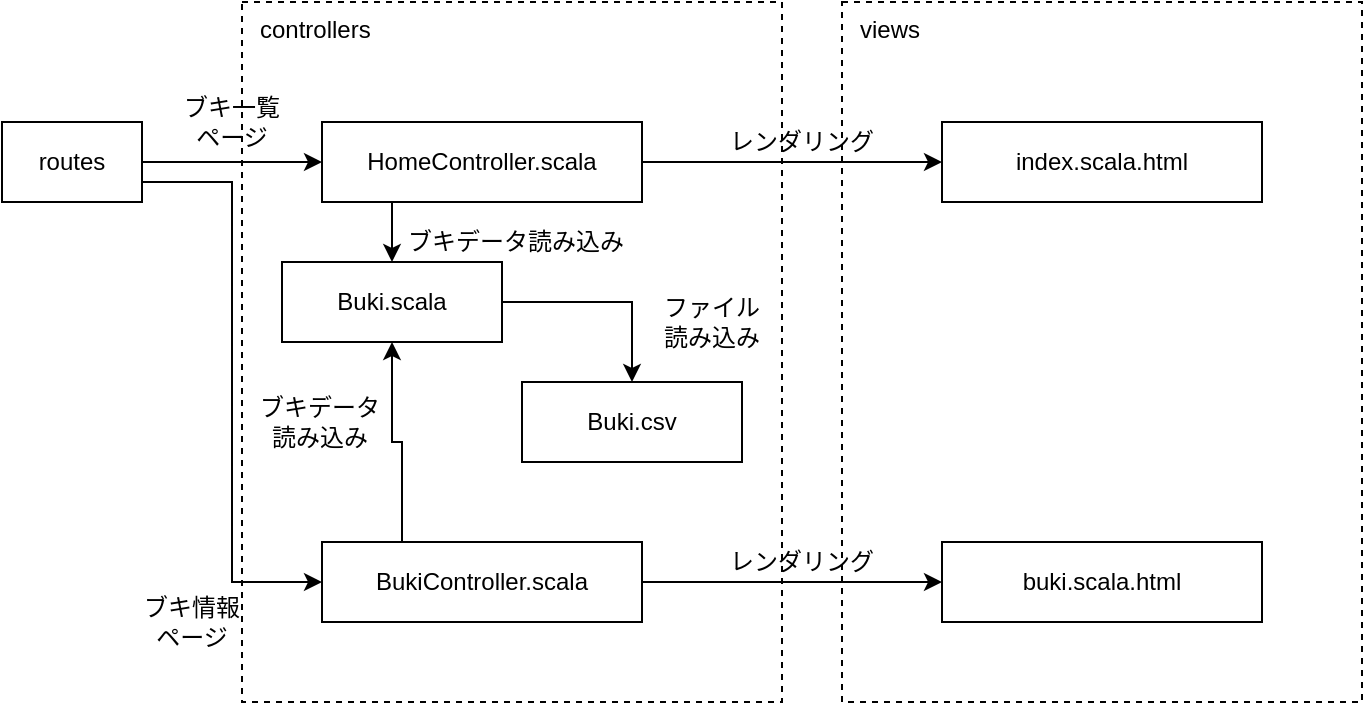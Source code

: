 <mxfile version="15.0.3" type="device"><diagram id="2evTISs4As_Osigz28Ib" name="Page-1"><mxGraphModel dx="782" dy="436" grid="1" gridSize="10" guides="1" tooltips="1" connect="1" arrows="1" fold="1" page="1" pageScale="1" pageWidth="827" pageHeight="1169" math="0" shadow="0"><root><mxCell id="0"/><mxCell id="1" parent="0"/><mxCell id="PBtcFBOa3d539LUH0_ny-7" style="edgeStyle=orthogonalEdgeStyle;rounded=0;orthogonalLoop=1;jettySize=auto;html=1;exitX=1;exitY=0.5;exitDx=0;exitDy=0;entryX=0;entryY=0.5;entryDx=0;entryDy=0;" edge="1" parent="1" source="YP35m89-wQ5jMh26i7Gb-1" target="PBtcFBOa3d539LUH0_ny-3"><mxGeometry relative="1" as="geometry"/></mxCell><mxCell id="PBtcFBOa3d539LUH0_ny-8" style="edgeStyle=orthogonalEdgeStyle;rounded=0;orthogonalLoop=1;jettySize=auto;html=1;exitX=1;exitY=0.75;exitDx=0;exitDy=0;entryX=0;entryY=0.5;entryDx=0;entryDy=0;" edge="1" parent="1" source="YP35m89-wQ5jMh26i7Gb-1" target="PBtcFBOa3d539LUH0_ny-4"><mxGeometry relative="1" as="geometry"/></mxCell><mxCell id="YP35m89-wQ5jMh26i7Gb-1" value="routes" style="rounded=0;whiteSpace=wrap;html=1;" parent="1" vertex="1"><mxGeometry x="80" y="110" width="70" height="40" as="geometry"/></mxCell><mxCell id="PBtcFBOa3d539LUH0_ny-1" value="controllers" style="rounded=0;whiteSpace=wrap;html=1;dashed=1;fillColor=none;align=left;verticalAlign=top;spacingLeft=7;" vertex="1" parent="1"><mxGeometry x="200" y="50" width="270" height="350" as="geometry"/></mxCell><mxCell id="PBtcFBOa3d539LUH0_ny-2" value="views" style="rounded=0;whiteSpace=wrap;html=1;dashed=1;fillColor=none;align=left;verticalAlign=top;spacingLeft=7;" vertex="1" parent="1"><mxGeometry x="500" y="50" width="260" height="350" as="geometry"/></mxCell><mxCell id="PBtcFBOa3d539LUH0_ny-10" style="edgeStyle=orthogonalEdgeStyle;rounded=0;orthogonalLoop=1;jettySize=auto;html=1;exitX=0.25;exitY=1;exitDx=0;exitDy=0;entryX=0.5;entryY=0;entryDx=0;entryDy=0;" edge="1" parent="1" source="PBtcFBOa3d539LUH0_ny-3" target="PBtcFBOa3d539LUH0_ny-5"><mxGeometry relative="1" as="geometry"/></mxCell><mxCell id="PBtcFBOa3d539LUH0_ny-14" style="edgeStyle=orthogonalEdgeStyle;rounded=0;orthogonalLoop=1;jettySize=auto;html=1;exitX=1;exitY=0.5;exitDx=0;exitDy=0;entryX=0;entryY=0.5;entryDx=0;entryDy=0;" edge="1" parent="1" source="PBtcFBOa3d539LUH0_ny-3" target="PBtcFBOa3d539LUH0_ny-12"><mxGeometry relative="1" as="geometry"/></mxCell><mxCell id="PBtcFBOa3d539LUH0_ny-3" value="HomeController.scala" style="rounded=0;whiteSpace=wrap;html=1;" vertex="1" parent="1"><mxGeometry x="240" y="110" width="160" height="40" as="geometry"/></mxCell><mxCell id="PBtcFBOa3d539LUH0_ny-9" style="edgeStyle=orthogonalEdgeStyle;rounded=0;orthogonalLoop=1;jettySize=auto;html=1;exitX=0.25;exitY=0;exitDx=0;exitDy=0;" edge="1" parent="1" source="PBtcFBOa3d539LUH0_ny-4" target="PBtcFBOa3d539LUH0_ny-5"><mxGeometry relative="1" as="geometry"/></mxCell><mxCell id="PBtcFBOa3d539LUH0_ny-15" style="edgeStyle=orthogonalEdgeStyle;rounded=0;orthogonalLoop=1;jettySize=auto;html=1;exitX=1;exitY=0.5;exitDx=0;exitDy=0;entryX=0;entryY=0.5;entryDx=0;entryDy=0;" edge="1" parent="1" source="PBtcFBOa3d539LUH0_ny-4" target="PBtcFBOa3d539LUH0_ny-13"><mxGeometry relative="1" as="geometry"/></mxCell><mxCell id="PBtcFBOa3d539LUH0_ny-4" value="BukiController.scala" style="rounded=0;whiteSpace=wrap;html=1;" vertex="1" parent="1"><mxGeometry x="240" y="320" width="160" height="40" as="geometry"/></mxCell><mxCell id="PBtcFBOa3d539LUH0_ny-11" style="edgeStyle=orthogonalEdgeStyle;rounded=0;orthogonalLoop=1;jettySize=auto;html=1;exitX=1;exitY=0.5;exitDx=0;exitDy=0;entryX=0.5;entryY=0;entryDx=0;entryDy=0;" edge="1" parent="1" source="PBtcFBOa3d539LUH0_ny-5" target="PBtcFBOa3d539LUH0_ny-6"><mxGeometry relative="1" as="geometry"/></mxCell><mxCell id="PBtcFBOa3d539LUH0_ny-5" value="Buki.scala" style="rounded=0;whiteSpace=wrap;html=1;" vertex="1" parent="1"><mxGeometry x="220" y="180" width="110" height="40" as="geometry"/></mxCell><mxCell id="PBtcFBOa3d539LUH0_ny-6" value="Buki.csv" style="rounded=0;whiteSpace=wrap;html=1;" vertex="1" parent="1"><mxGeometry x="340" y="240" width="110" height="40" as="geometry"/></mxCell><mxCell id="PBtcFBOa3d539LUH0_ny-12" value="index.scala.html" style="rounded=0;whiteSpace=wrap;html=1;" vertex="1" parent="1"><mxGeometry x="550" y="110" width="160" height="40" as="geometry"/></mxCell><mxCell id="PBtcFBOa3d539LUH0_ny-13" value="buki.scala.html" style="rounded=0;whiteSpace=wrap;html=1;" vertex="1" parent="1"><mxGeometry x="550" y="320" width="160" height="40" as="geometry"/></mxCell><mxCell id="PBtcFBOa3d539LUH0_ny-16" value="ブキ一覧&lt;br&gt;ページ&lt;br&gt;" style="text;html=1;strokeColor=none;fillColor=none;align=center;verticalAlign=middle;whiteSpace=wrap;rounded=0;dashed=1;" vertex="1" parent="1"><mxGeometry x="170" y="90" width="50" height="40" as="geometry"/></mxCell><mxCell id="PBtcFBOa3d539LUH0_ny-17" value="ブキ情報&lt;br&gt;ページ" style="text;html=1;strokeColor=none;fillColor=none;align=center;verticalAlign=middle;whiteSpace=wrap;rounded=0;dashed=1;" vertex="1" parent="1"><mxGeometry x="150" y="350" width="50" height="20" as="geometry"/></mxCell><mxCell id="PBtcFBOa3d539LUH0_ny-18" value="ブキデータ読み込み" style="text;html=1;strokeColor=none;fillColor=none;align=center;verticalAlign=middle;whiteSpace=wrap;rounded=0;dashed=1;" vertex="1" parent="1"><mxGeometry x="274" y="160" width="126" height="20" as="geometry"/></mxCell><mxCell id="PBtcFBOa3d539LUH0_ny-19" value="ブキデータ読み込み" style="text;html=1;strokeColor=none;fillColor=none;align=center;verticalAlign=middle;whiteSpace=wrap;rounded=0;dashed=1;" vertex="1" parent="1"><mxGeometry x="204" y="240" width="70" height="40" as="geometry"/></mxCell><mxCell id="PBtcFBOa3d539LUH0_ny-20" value="ファイル&lt;br&gt;読み込み" style="text;html=1;strokeColor=none;fillColor=none;align=center;verticalAlign=middle;whiteSpace=wrap;rounded=0;dashed=1;" vertex="1" parent="1"><mxGeometry x="400" y="190" width="70" height="40" as="geometry"/></mxCell><mxCell id="PBtcFBOa3d539LUH0_ny-21" value="レンダリング" style="text;html=1;strokeColor=none;fillColor=none;align=center;verticalAlign=middle;whiteSpace=wrap;rounded=0;dashed=1;" vertex="1" parent="1"><mxGeometry x="430" y="110" width="100" height="20" as="geometry"/></mxCell><mxCell id="PBtcFBOa3d539LUH0_ny-22" value="レンダリング" style="text;html=1;strokeColor=none;fillColor=none;align=center;verticalAlign=middle;whiteSpace=wrap;rounded=0;dashed=1;" vertex="1" parent="1"><mxGeometry x="430" y="320" width="100" height="20" as="geometry"/></mxCell></root></mxGraphModel></diagram></mxfile>